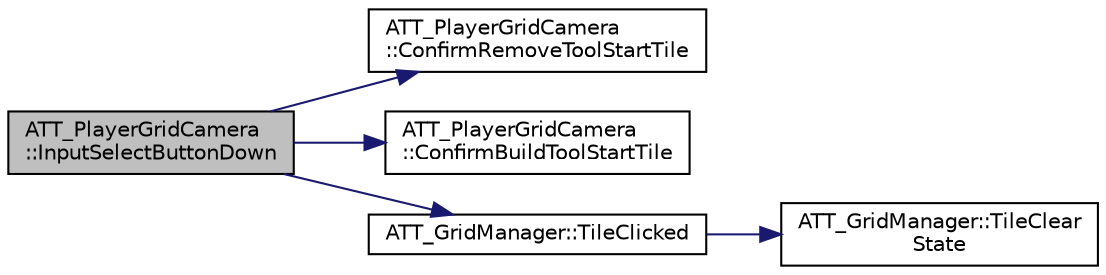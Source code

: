 digraph "ATT_PlayerGridCamera::InputSelectButtonDown"
{
 // LATEX_PDF_SIZE
  edge [fontname="Helvetica",fontsize="10",labelfontname="Helvetica",labelfontsize="10"];
  node [fontname="Helvetica",fontsize="10",shape=record];
  rankdir="LR";
  Node108 [label="ATT_PlayerGridCamera\l::InputSelectButtonDown",height=0.2,width=0.4,color="black", fillcolor="grey75", style="filled", fontcolor="black",tooltip=" "];
  Node108 -> Node109 [color="midnightblue",fontsize="10",style="solid",fontname="Helvetica"];
  Node109 [label="ATT_PlayerGridCamera\l::ConfirmRemoveToolStartTile",height=0.2,width=0.4,color="black", fillcolor="white", style="filled",URL="$class_a_t_t___player_grid_camera.html#aec01f397402202fb08dea3a659256baa",tooltip=" "];
  Node108 -> Node110 [color="midnightblue",fontsize="10",style="solid",fontname="Helvetica"];
  Node110 [label="ATT_PlayerGridCamera\l::ConfirmBuildToolStartTile",height=0.2,width=0.4,color="black", fillcolor="white", style="filled",URL="$class_a_t_t___player_grid_camera.html#a8fd9c9e736603f9b0bf9768b2e8ac898",tooltip=" "];
  Node108 -> Node111 [color="midnightblue",fontsize="10",style="solid",fontname="Helvetica"];
  Node111 [label="ATT_GridManager::TileClicked",height=0.2,width=0.4,color="black", fillcolor="white", style="filled",URL="$class_a_t_t___grid_manager.html#a6f460da9a1912ed31e2e5c9959b447ce",tooltip=" "];
  Node111 -> Node112 [color="midnightblue",fontsize="10",style="solid",fontname="Helvetica"];
  Node112 [label="ATT_GridManager::TileClear\lState",height=0.2,width=0.4,color="black", fillcolor="white", style="filled",URL="$class_a_t_t___grid_manager.html#a5bcea6c5c60adcfb537a996c0eede4a5",tooltip=" "];
}
